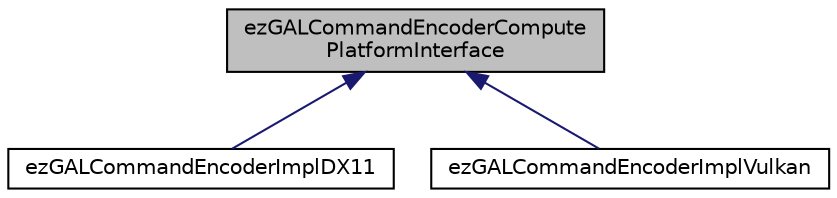 digraph "ezGALCommandEncoderComputePlatformInterface"
{
 // LATEX_PDF_SIZE
  edge [fontname="Helvetica",fontsize="10",labelfontname="Helvetica",labelfontsize="10"];
  node [fontname="Helvetica",fontsize="10",shape=record];
  Node1 [label="ezGALCommandEncoderCompute\lPlatformInterface",height=0.2,width=0.4,color="black", fillcolor="grey75", style="filled", fontcolor="black",tooltip=" "];
  Node1 -> Node2 [dir="back",color="midnightblue",fontsize="10",style="solid",fontname="Helvetica"];
  Node2 [label="ezGALCommandEncoderImplDX11",height=0.2,width=0.4,color="black", fillcolor="white", style="filled",URL="$d3/d58/classez_g_a_l_command_encoder_impl_d_x11.htm",tooltip=" "];
  Node1 -> Node3 [dir="back",color="midnightblue",fontsize="10",style="solid",fontname="Helvetica"];
  Node3 [label="ezGALCommandEncoderImplVulkan",height=0.2,width=0.4,color="black", fillcolor="white", style="filled",URL="$dc/dbd/classez_g_a_l_command_encoder_impl_vulkan.htm",tooltip=" "];
}
